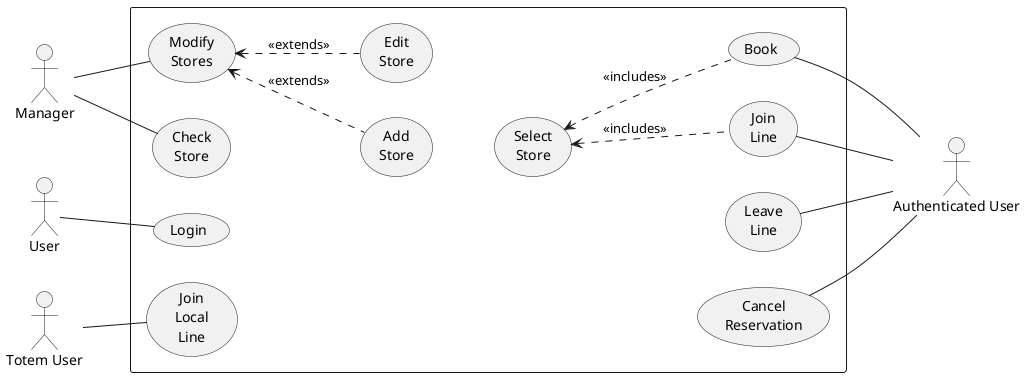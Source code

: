 @startuml
left to right direction
Manager as m
User as u
"Authenticated User" as au
"Totem User" as tu
rectangle {
    m -- (Modify\nStores)
    m -- (Check\nStore)

    (Modify\nStores) <-[dashed]- (Add\nStore) : <<extends>>
    (Modify\nStores) <-[dashed]- (Edit\nStore) : <<extends>>

    u -- (Login)

    (Book) -- au 
    (Join\nLine) -- au 
    (Leave\nLine) -- au 
    (Cancel\nReservation) -- au
    (Select\nStore) <-[dashed]- (Book)  : <<includes>>
    (Select\nStore) <-[dashed]- (Join\nLine)  : <<includes>>

    (Add\nStore) -[hidden]- (Select\nStore)
    (Select\nStore) -[hidden]- (Leave\nLine)
    (Select\nStore) -[hidden]- (Cancel\nReservation)

    tu -- (Join\nLocal\nLine)
    



}
@enduml